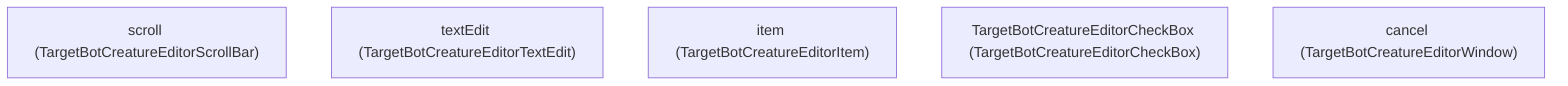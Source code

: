graph TD
    W0["scroll (TargetBotCreatureEditorScrollBar)"]
    W1["textEdit (TargetBotCreatureEditorTextEdit)"]
    W2["item (TargetBotCreatureEditorItem)"]
    W3["TargetBotCreatureEditorCheckBox (TargetBotCreatureEditorCheckBox)"]
    W4["cancel (TargetBotCreatureEditorWindow)"]